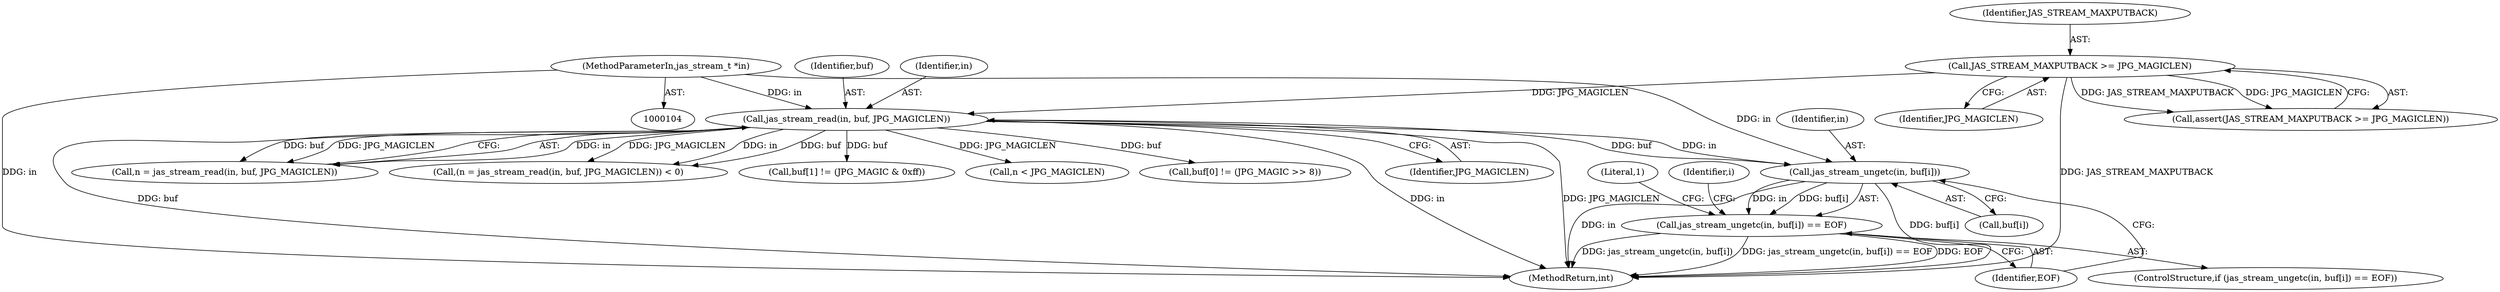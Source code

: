 digraph "0_jasper_d42b2388f7f8e0332c846675133acea151fc557a_41@API" {
"1000141" [label="(Call,jas_stream_ungetc(in, buf[i]))"];
"1000118" [label="(Call,jas_stream_read(in, buf, JPG_MAGICLEN))"];
"1000105" [label="(MethodParameterIn,jas_stream_t *in)"];
"1000111" [label="(Call,JAS_STREAM_MAXPUTBACK >= JPG_MAGICLEN)"];
"1000140" [label="(Call,jas_stream_ungetc(in, buf[i]) == EOF)"];
"1000116" [label="(Call,n = jas_stream_read(in, buf, JPG_MAGICLEN))"];
"1000142" [label="(Identifier,in)"];
"1000111" [label="(Call,JAS_STREAM_MAXPUTBACK >= JPG_MAGICLEN)"];
"1000120" [label="(Identifier,buf)"];
"1000115" [label="(Call,(n = jas_stream_read(in, buf, JPG_MAGICLEN)) < 0)"];
"1000110" [label="(Call,assert(JAS_STREAM_MAXPUTBACK >= JPG_MAGICLEN))"];
"1000119" [label="(Identifier,in)"];
"1000118" [label="(Call,jas_stream_read(in, buf, JPG_MAGICLEN))"];
"1000141" [label="(Call,jas_stream_ungetc(in, buf[i]))"];
"1000113" [label="(Identifier,JPG_MAGICLEN)"];
"1000140" [label="(Call,jas_stream_ungetc(in, buf[i]) == EOF)"];
"1000137" [label="(Identifier,i)"];
"1000168" [label="(Call,buf[1] != (JPG_MAGIC & 0xff))"];
"1000152" [label="(Call,n < JPG_MAGICLEN)"];
"1000150" [label="(Literal,1)"];
"1000112" [label="(Identifier,JAS_STREAM_MAXPUTBACK)"];
"1000161" [label="(Call,buf[0] != (JPG_MAGIC >> 8))"];
"1000181" [label="(MethodReturn,int)"];
"1000139" [label="(ControlStructure,if (jas_stream_ungetc(in, buf[i]) == EOF))"];
"1000143" [label="(Call,buf[i])"];
"1000146" [label="(Identifier,EOF)"];
"1000105" [label="(MethodParameterIn,jas_stream_t *in)"];
"1000121" [label="(Identifier,JPG_MAGICLEN)"];
"1000141" -> "1000140"  [label="AST: "];
"1000141" -> "1000143"  [label="CFG: "];
"1000142" -> "1000141"  [label="AST: "];
"1000143" -> "1000141"  [label="AST: "];
"1000146" -> "1000141"  [label="CFG: "];
"1000141" -> "1000181"  [label="DDG: in"];
"1000141" -> "1000181"  [label="DDG: buf[i]"];
"1000141" -> "1000140"  [label="DDG: in"];
"1000141" -> "1000140"  [label="DDG: buf[i]"];
"1000118" -> "1000141"  [label="DDG: in"];
"1000118" -> "1000141"  [label="DDG: buf"];
"1000105" -> "1000141"  [label="DDG: in"];
"1000118" -> "1000116"  [label="AST: "];
"1000118" -> "1000121"  [label="CFG: "];
"1000119" -> "1000118"  [label="AST: "];
"1000120" -> "1000118"  [label="AST: "];
"1000121" -> "1000118"  [label="AST: "];
"1000116" -> "1000118"  [label="CFG: "];
"1000118" -> "1000181"  [label="DDG: in"];
"1000118" -> "1000181"  [label="DDG: JPG_MAGICLEN"];
"1000118" -> "1000181"  [label="DDG: buf"];
"1000118" -> "1000115"  [label="DDG: in"];
"1000118" -> "1000115"  [label="DDG: buf"];
"1000118" -> "1000115"  [label="DDG: JPG_MAGICLEN"];
"1000118" -> "1000116"  [label="DDG: in"];
"1000118" -> "1000116"  [label="DDG: buf"];
"1000118" -> "1000116"  [label="DDG: JPG_MAGICLEN"];
"1000105" -> "1000118"  [label="DDG: in"];
"1000111" -> "1000118"  [label="DDG: JPG_MAGICLEN"];
"1000118" -> "1000152"  [label="DDG: JPG_MAGICLEN"];
"1000118" -> "1000161"  [label="DDG: buf"];
"1000118" -> "1000168"  [label="DDG: buf"];
"1000105" -> "1000104"  [label="AST: "];
"1000105" -> "1000181"  [label="DDG: in"];
"1000111" -> "1000110"  [label="AST: "];
"1000111" -> "1000113"  [label="CFG: "];
"1000112" -> "1000111"  [label="AST: "];
"1000113" -> "1000111"  [label="AST: "];
"1000110" -> "1000111"  [label="CFG: "];
"1000111" -> "1000181"  [label="DDG: JAS_STREAM_MAXPUTBACK"];
"1000111" -> "1000110"  [label="DDG: JAS_STREAM_MAXPUTBACK"];
"1000111" -> "1000110"  [label="DDG: JPG_MAGICLEN"];
"1000140" -> "1000139"  [label="AST: "];
"1000140" -> "1000146"  [label="CFG: "];
"1000146" -> "1000140"  [label="AST: "];
"1000150" -> "1000140"  [label="CFG: "];
"1000137" -> "1000140"  [label="CFG: "];
"1000140" -> "1000181"  [label="DDG: jas_stream_ungetc(in, buf[i])"];
"1000140" -> "1000181"  [label="DDG: jas_stream_ungetc(in, buf[i]) == EOF"];
"1000140" -> "1000181"  [label="DDG: EOF"];
}
